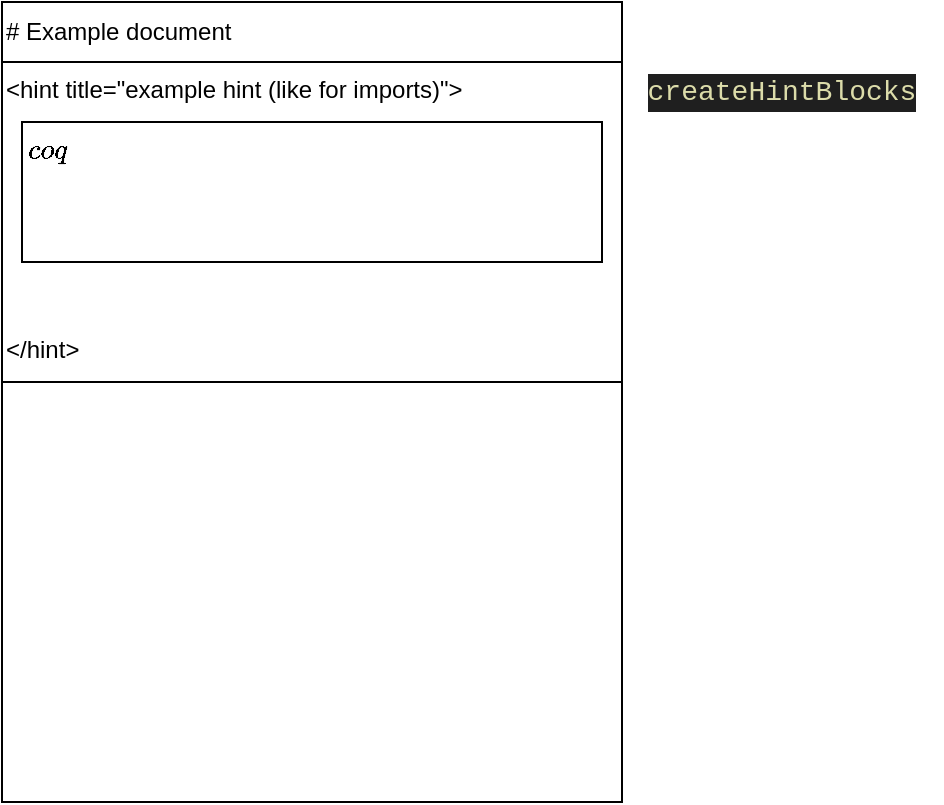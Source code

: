 <mxfile>
    <diagram id="1R4QjXlF3LTeJLGZmNKM" name="Page-1">
        <mxGraphModel dx="877" dy="600" grid="1" gridSize="10" guides="1" tooltips="1" connect="1" arrows="1" fold="1" page="1" pageScale="1" pageWidth="850" pageHeight="1100" math="0" shadow="0">
            <root>
                <mxCell id="0"/>
                <mxCell id="1" parent="0"/>
                <mxCell id="2" value="" style="rounded=0;whiteSpace=wrap;html=1;" parent="1" vertex="1">
                    <mxGeometry x="60" y="50" width="310" height="400" as="geometry"/>
                </mxCell>
                <mxCell id="3" value="&lt;div style=&quot;text-align: justify;&quot;&gt;# Example document&lt;/div&gt;" style="rounded=0;whiteSpace=wrap;html=1;align=left;" parent="1" vertex="1">
                    <mxGeometry x="60" y="50" width="310" height="30" as="geometry"/>
                </mxCell>
                <mxCell id="4" value="&amp;lt;hint title=&quot;example hint (like for imports)&quot;&amp;gt;&lt;br&gt;&lt;br&gt;&lt;br&gt;&lt;br&gt;&lt;br&gt;&lt;br&gt;&lt;br&gt;&lt;br&gt;&lt;br&gt;&amp;lt;/hint&amp;gt;" style="rounded=0;whiteSpace=wrap;html=1;align=left;verticalAlign=top;" parent="1" vertex="1">
                    <mxGeometry x="60" y="80" width="310" height="160" as="geometry"/>
                </mxCell>
                <mxCell id="6" value="```coq&lt;br&gt;&lt;br&gt;&lt;br&gt;```" style="rounded=0;whiteSpace=wrap;html=1;verticalAlign=top;align=left;" parent="1" vertex="1">
                    <mxGeometry x="70" y="110" width="290" height="70" as="geometry"/>
                </mxCell>
                <mxCell id="9" value="&lt;div style=&quot;color: rgb(204, 204, 204); background-color: rgb(31, 31, 31); font-family: Consolas, &amp;quot;Courier New&amp;quot;, monospace; font-size: 14px; line-height: 19px;&quot;&gt;&lt;span style=&quot;color: #dcdcaa;&quot;&gt;createHintBlocks&lt;/span&gt;&lt;/div&gt;" style="text;html=1;strokeColor=none;fillColor=none;align=center;verticalAlign=middle;whiteSpace=wrap;rounded=0;" vertex="1" parent="1">
                    <mxGeometry x="370" y="80" width="160" height="30" as="geometry"/>
                </mxCell>
            </root>
        </mxGraphModel>
    </diagram>
</mxfile>